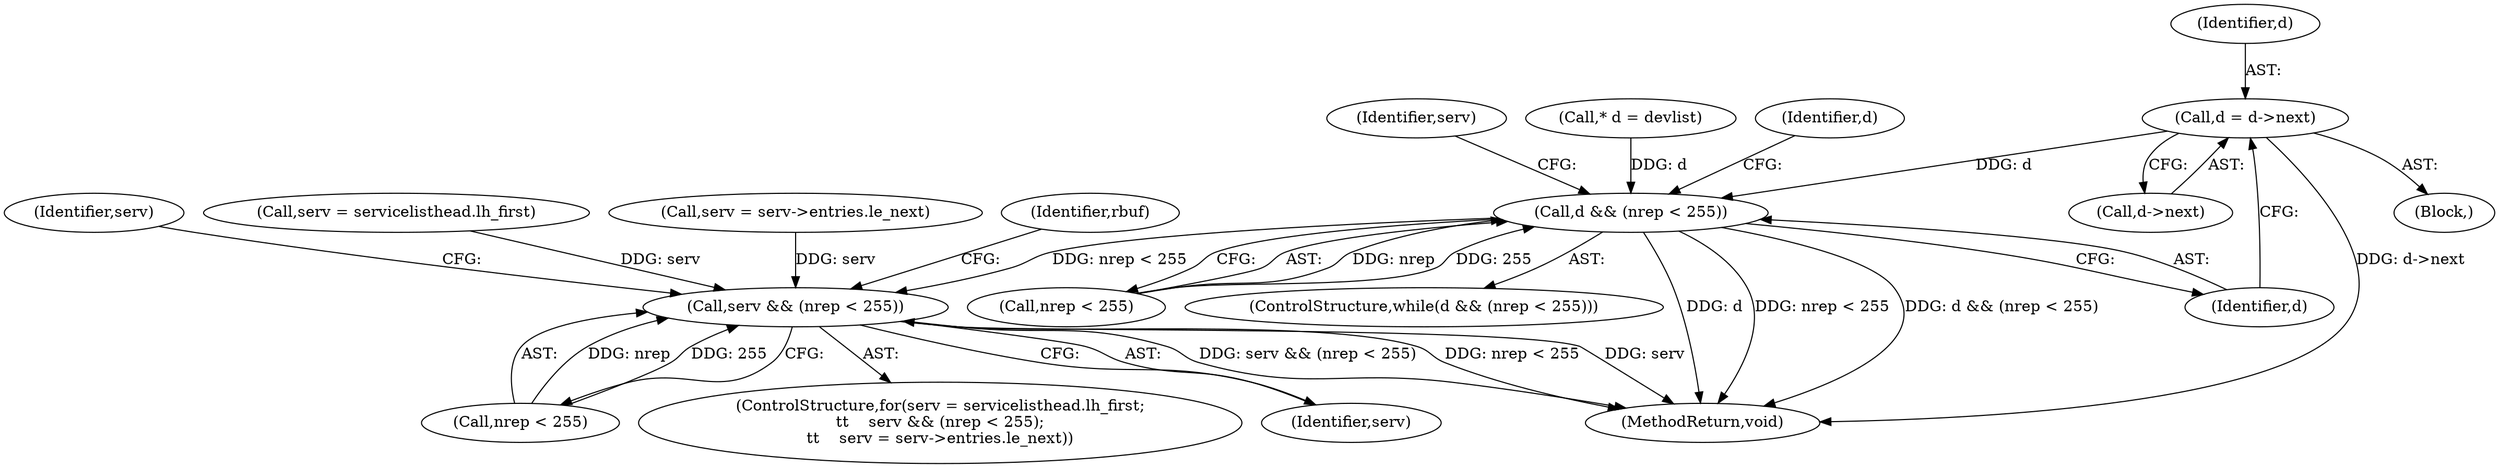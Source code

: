 digraph "0_miniupnp_140ee8d2204b383279f854802b27bdb41c1d5d1a@pointer" {
"1000458" [label="(Call,d = d->next)"];
"1000252" [label="(Call,d && (nrep < 255))"];
"1000469" [label="(Call,serv && (nrep < 255))"];
"1000465" [label="(Identifier,serv)"];
"1000458" [label="(Call,d = d->next)"];
"1000124" [label="(Call,* d = devlist)"];
"1000253" [label="(Identifier,d)"];
"1000252" [label="(Call,d && (nrep < 255))"];
"1000463" [label="(ControlStructure,for(serv = servicelisthead.lh_first;\n\t\t    serv && (nrep < 255);\n\t\t    serv = serv->entries.le_next))"];
"1000487" [label="(Identifier,serv)"];
"1000464" [label="(Call,serv = servicelisthead.lh_first)"];
"1001055" [label="(MethodReturn,void)"];
"1000254" [label="(Call,nrep < 255)"];
"1000470" [label="(Identifier,serv)"];
"1000257" [label="(Block,)"];
"1000474" [label="(Call,serv = serv->entries.le_next)"];
"1000261" [label="(Identifier,d)"];
"1000251" [label="(ControlStructure,while(d && (nrep < 255)))"];
"1000471" [label="(Call,nrep < 255)"];
"1000600" [label="(Identifier,rbuf)"];
"1000469" [label="(Call,serv && (nrep < 255))"];
"1000459" [label="(Identifier,d)"];
"1000460" [label="(Call,d->next)"];
"1000458" -> "1000257"  [label="AST: "];
"1000458" -> "1000460"  [label="CFG: "];
"1000459" -> "1000458"  [label="AST: "];
"1000460" -> "1000458"  [label="AST: "];
"1000253" -> "1000458"  [label="CFG: "];
"1000458" -> "1001055"  [label="DDG: d->next"];
"1000458" -> "1000252"  [label="DDG: d"];
"1000252" -> "1000251"  [label="AST: "];
"1000252" -> "1000253"  [label="CFG: "];
"1000252" -> "1000254"  [label="CFG: "];
"1000253" -> "1000252"  [label="AST: "];
"1000254" -> "1000252"  [label="AST: "];
"1000261" -> "1000252"  [label="CFG: "];
"1000465" -> "1000252"  [label="CFG: "];
"1000252" -> "1001055"  [label="DDG: d"];
"1000252" -> "1001055"  [label="DDG: nrep < 255"];
"1000252" -> "1001055"  [label="DDG: d && (nrep < 255)"];
"1000124" -> "1000252"  [label="DDG: d"];
"1000254" -> "1000252"  [label="DDG: nrep"];
"1000254" -> "1000252"  [label="DDG: 255"];
"1000252" -> "1000469"  [label="DDG: nrep < 255"];
"1000469" -> "1000463"  [label="AST: "];
"1000469" -> "1000470"  [label="CFG: "];
"1000469" -> "1000471"  [label="CFG: "];
"1000470" -> "1000469"  [label="AST: "];
"1000471" -> "1000469"  [label="AST: "];
"1000487" -> "1000469"  [label="CFG: "];
"1000600" -> "1000469"  [label="CFG: "];
"1000469" -> "1001055"  [label="DDG: serv && (nrep < 255)"];
"1000469" -> "1001055"  [label="DDG: nrep < 255"];
"1000469" -> "1001055"  [label="DDG: serv"];
"1000464" -> "1000469"  [label="DDG: serv"];
"1000474" -> "1000469"  [label="DDG: serv"];
"1000471" -> "1000469"  [label="DDG: nrep"];
"1000471" -> "1000469"  [label="DDG: 255"];
}
